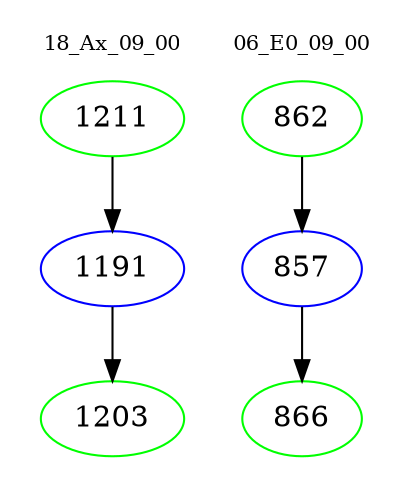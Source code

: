 digraph{
subgraph cluster_0 {
color = white
label = "18_Ax_09_00";
fontsize=10;
T0_1211 [label="1211", color="green"]
T0_1211 -> T0_1191 [color="black"]
T0_1191 [label="1191", color="blue"]
T0_1191 -> T0_1203 [color="black"]
T0_1203 [label="1203", color="green"]
}
subgraph cluster_1 {
color = white
label = "06_E0_09_00";
fontsize=10;
T1_862 [label="862", color="green"]
T1_862 -> T1_857 [color="black"]
T1_857 [label="857", color="blue"]
T1_857 -> T1_866 [color="black"]
T1_866 [label="866", color="green"]
}
}
